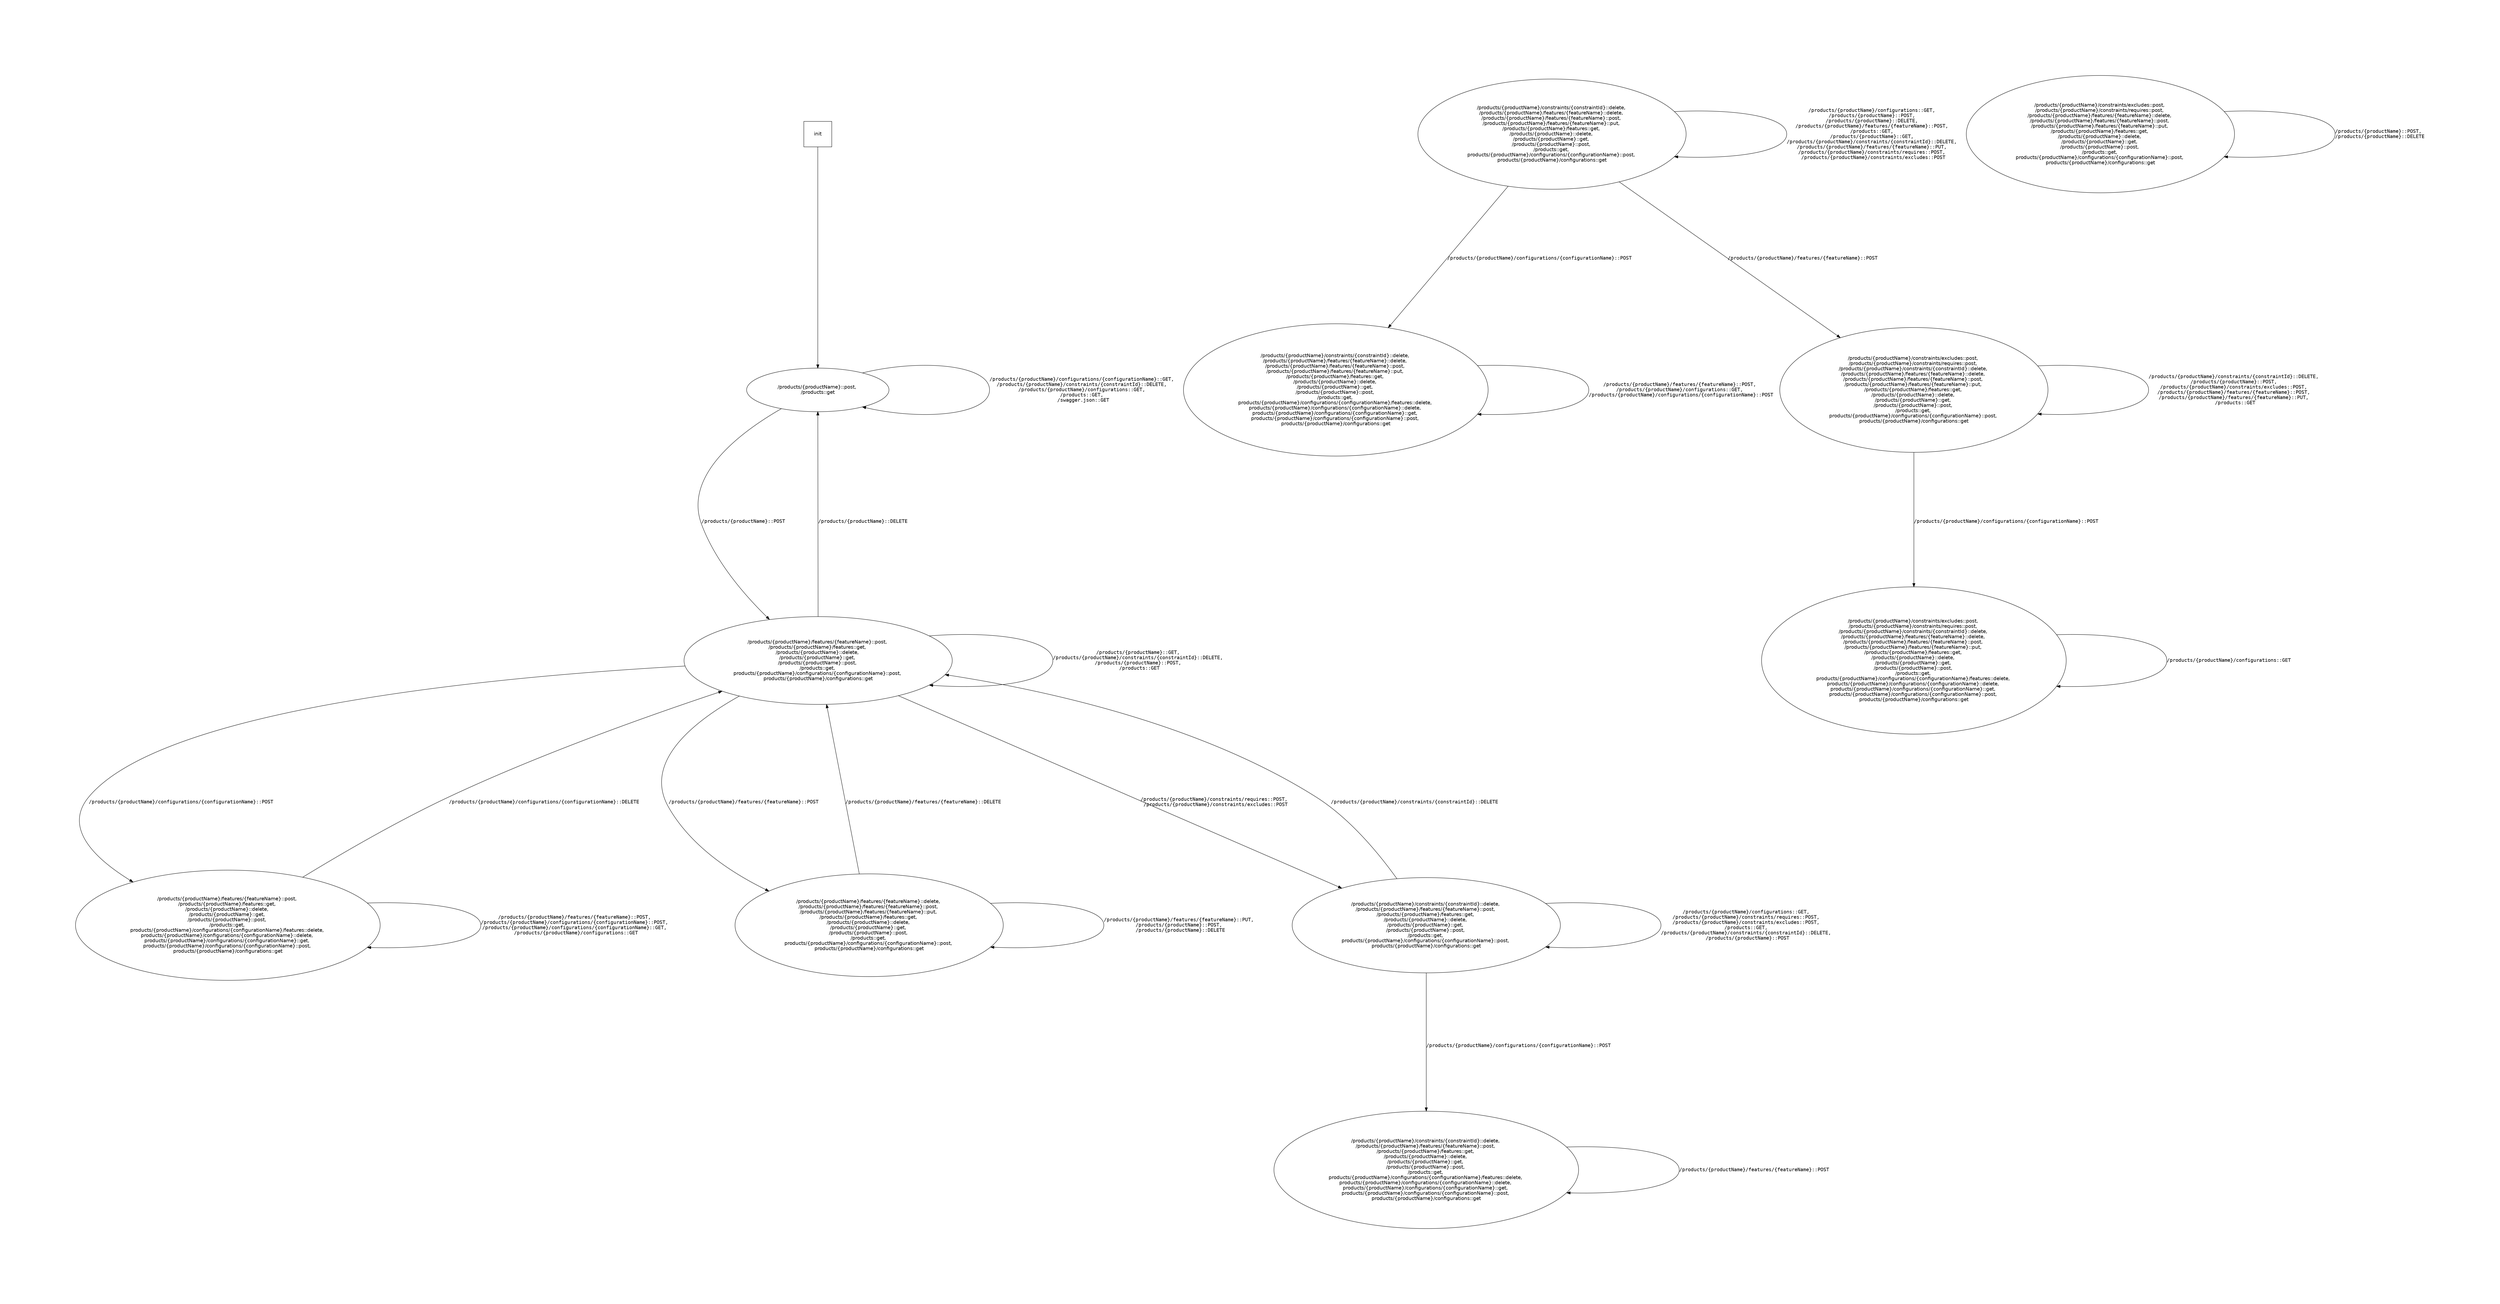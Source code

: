 digraph {
beautify=true
graph [pad="3", nodesep="4", ranksep="5"]
node [ margin=0.4 fontname=Helvetica ]
edge [fontname=Courier fontsize=14]
init [shape=box]
"/products/{productName}/constraints/{constraintId}::delete, \n/products/{productName}/features/{featureName}::delete, \n/products/{productName}/features/{featureName}::post, \n/products/{productName}/features/{featureName}::put, \n/products/{productName}/features::get, \n/products/{productName}::delete, \n/products/{productName}::get, \n/products/{productName}::post, \n/products::get, \nproducts/{productName}/configurations/{configurationName}::post, \nproducts/{productName}/configurations::get" -> "/products/{productName}/constraints/{constraintId}::delete, \n/products/{productName}/features/{featureName}::delete, \n/products/{productName}/features/{featureName}::post, \n/products/{productName}/features/{featureName}::put, \n/products/{productName}/features::get, \n/products/{productName}::delete, \n/products/{productName}::get, \n/products/{productName}::post, \n/products::get, \nproducts/{productName}/configurations/{configurationName}::post, \nproducts/{productName}/configurations::get" [labeldistance="0.5" label="/products/{productName}/configurations::GET, \n/products/{productName}::POST, \n/products/{productName}::DELETE, \n/products/{productName}/features/{featureName}::POST, \n/products::GET, \n/products/{productName}::GET, \n/products/{productName}/constraints/{constraintId}::DELETE, \n/products/{productName}/features/{featureName}::PUT, \n/products/{productName}/constraints/requires::POST, \n/products/{productName}/constraints/excludes::POST"]
"/products/{productName}/constraints/{constraintId}::delete, \n/products/{productName}/features/{featureName}::delete, \n/products/{productName}/features/{featureName}::post, \n/products/{productName}/features/{featureName}::put, \n/products/{productName}/features::get, \n/products/{productName}::delete, \n/products/{productName}::get, \n/products/{productName}::post, \n/products::get, \nproducts/{productName}/configurations/{configurationName}::post, \nproducts/{productName}/configurations::get" -> "/products/{productName}/constraints/{constraintId}::delete, \n/products/{productName}/features/{featureName}::delete, \n/products/{productName}/features/{featureName}::post, \n/products/{productName}/features/{featureName}::put, \n/products/{productName}/features::get, \n/products/{productName}::delete, \n/products/{productName}::get, \n/products/{productName}::post, \n/products::get, \nproducts/{productName}/configurations/{configurationName}/features::delete, \nproducts/{productName}/configurations/{configurationName}::delete, \nproducts/{productName}/configurations/{configurationName}::get, \nproducts/{productName}/configurations/{configurationName}::post, \nproducts/{productName}/configurations::get" [labeldistance="0.5" label="/products/{productName}/configurations/{configurationName}::POST"]
"/products/{productName}/constraints/{constraintId}::delete, \n/products/{productName}/features/{featureName}::delete, \n/products/{productName}/features/{featureName}::post, \n/products/{productName}/features/{featureName}::put, \n/products/{productName}/features::get, \n/products/{productName}::delete, \n/products/{productName}::get, \n/products/{productName}::post, \n/products::get, \nproducts/{productName}/configurations/{configurationName}::post, \nproducts/{productName}/configurations::get" -> "/products/{productName}/constraints/excludes::post, \n/products/{productName}/constraints/requires::post, \n/products/{productName}/constraints/{constraintId}::delete, \n/products/{productName}/features/{featureName}::delete, \n/products/{productName}/features/{featureName}::post, \n/products/{productName}/features/{featureName}::put, \n/products/{productName}/features::get, \n/products/{productName}::delete, \n/products/{productName}::get, \n/products/{productName}::post, \n/products::get, \nproducts/{productName}/configurations/{configurationName}::post, \nproducts/{productName}/configurations::get" [labeldistance="0.5" label="/products/{productName}/features/{featureName}::POST"]
init -> "/products/{productName}::post, \n/products::get"
"/products/{productName}::post, \n/products::get" -> "/products/{productName}/features/{featureName}::post, \n/products/{productName}/features::get, \n/products/{productName}::delete, \n/products/{productName}::get, \n/products/{productName}::post, \n/products::get, \nproducts/{productName}/configurations/{configurationName}::post, \nproducts/{productName}/configurations::get" [labeldistance="0.5" label="/products/{productName}::POST"]
"/products/{productName}::post, \n/products::get" -> "/products/{productName}::post, \n/products::get" [labeldistance="0.5" label="/products/{productName}/configurations/{configurationName}::GET, \n/products/{productName}/constraints/{constraintId}::DELETE, \n/products/{productName}/configurations::GET, \n/products::GET, \n/swagger.json::GET"]
"/products/{productName}/features/{featureName}::post, \n/products/{productName}/features::get, \n/products/{productName}::delete, \n/products/{productName}::get, \n/products/{productName}::post, \n/products::get, \nproducts/{productName}/configurations/{configurationName}::post, \nproducts/{productName}/configurations::get" -> "/products/{productName}/features/{featureName}::post, \n/products/{productName}/features::get, \n/products/{productName}::delete, \n/products/{productName}::get, \n/products/{productName}::post, \n/products::get, \nproducts/{productName}/configurations/{configurationName}/features::delete, \nproducts/{productName}/configurations/{configurationName}::delete, \nproducts/{productName}/configurations/{configurationName}::get, \nproducts/{productName}/configurations/{configurationName}::post, \nproducts/{productName}/configurations::get" [labeldistance="0.5" label="/products/{productName}/configurations/{configurationName}::POST"]
"/products/{productName}/features/{featureName}::post, \n/products/{productName}/features::get, \n/products/{productName}::delete, \n/products/{productName}::get, \n/products/{productName}::post, \n/products::get, \nproducts/{productName}/configurations/{configurationName}::post, \nproducts/{productName}/configurations::get" -> "/products/{productName}/features/{featureName}::delete, \n/products/{productName}/features/{featureName}::post, \n/products/{productName}/features/{featureName}::put, \n/products/{productName}/features::get, \n/products/{productName}::delete, \n/products/{productName}::get, \n/products/{productName}::post, \n/products::get, \nproducts/{productName}/configurations/{configurationName}::post, \nproducts/{productName}/configurations::get" [labeldistance="0.5" label="/products/{productName}/features/{featureName}::POST"]
"/products/{productName}/features/{featureName}::post, \n/products/{productName}/features::get, \n/products/{productName}::delete, \n/products/{productName}::get, \n/products/{productName}::post, \n/products::get, \nproducts/{productName}/configurations/{configurationName}::post, \nproducts/{productName}/configurations::get" -> "/products/{productName}/constraints/{constraintId}::delete, \n/products/{productName}/features/{featureName}::post, \n/products/{productName}/features::get, \n/products/{productName}::delete, \n/products/{productName}::get, \n/products/{productName}::post, \n/products::get, \nproducts/{productName}/configurations/{configurationName}::post, \nproducts/{productName}/configurations::get" [labeldistance="0.5" label="/products/{productName}/constraints/requires::POST, \n/products/{productName}/constraints/excludes::POST"]
"/products/{productName}/features/{featureName}::post, \n/products/{productName}/features::get, \n/products/{productName}::delete, \n/products/{productName}::get, \n/products/{productName}::post, \n/products::get, \nproducts/{productName}/configurations/{configurationName}::post, \nproducts/{productName}/configurations::get" -> "/products/{productName}/features/{featureName}::post, \n/products/{productName}/features::get, \n/products/{productName}::delete, \n/products/{productName}::get, \n/products/{productName}::post, \n/products::get, \nproducts/{productName}/configurations/{configurationName}::post, \nproducts/{productName}/configurations::get" [labeldistance="0.5" label="/products/{productName}::GET, \n/products/{productName}/constraints/{constraintId}::DELETE, \n/products/{productName}::POST, \n/products::GET"]
"/products/{productName}/features/{featureName}::post, \n/products/{productName}/features::get, \n/products/{productName}::delete, \n/products/{productName}::get, \n/products/{productName}::post, \n/products::get, \nproducts/{productName}/configurations/{configurationName}::post, \nproducts/{productName}/configurations::get" -> "/products/{productName}::post, \n/products::get" [labeldistance="0.5" label="/products/{productName}::DELETE"]
"/products/{productName}/constraints/{constraintId}::delete, \n/products/{productName}/features/{featureName}::post, \n/products/{productName}/features::get, \n/products/{productName}::delete, \n/products/{productName}::get, \n/products/{productName}::post, \n/products::get, \nproducts/{productName}/configurations/{configurationName}::post, \nproducts/{productName}/configurations::get" -> "/products/{productName}/constraints/{constraintId}::delete, \n/products/{productName}/features/{featureName}::post, \n/products/{productName}/features::get, \n/products/{productName}::delete, \n/products/{productName}::get, \n/products/{productName}::post, \n/products::get, \nproducts/{productName}/configurations/{configurationName}::post, \nproducts/{productName}/configurations::get" [labeldistance="0.5" label="/products/{productName}/configurations::GET, \n/products/{productName}/constraints/requires::POST, \n/products/{productName}/constraints/excludes::POST, \n/products::GET, \n/products/{productName}/constraints/{constraintId}::DELETE, \n/products/{productName}::POST"]
"/products/{productName}/constraints/{constraintId}::delete, \n/products/{productName}/features/{featureName}::post, \n/products/{productName}/features::get, \n/products/{productName}::delete, \n/products/{productName}::get, \n/products/{productName}::post, \n/products::get, \nproducts/{productName}/configurations/{configurationName}::post, \nproducts/{productName}/configurations::get" -> "/products/{productName}/features/{featureName}::post, \n/products/{productName}/features::get, \n/products/{productName}::delete, \n/products/{productName}::get, \n/products/{productName}::post, \n/products::get, \nproducts/{productName}/configurations/{configurationName}::post, \nproducts/{productName}/configurations::get" [labeldistance="0.5" label="/products/{productName}/constraints/{constraintId}::DELETE"]
"/products/{productName}/constraints/{constraintId}::delete, \n/products/{productName}/features/{featureName}::post, \n/products/{productName}/features::get, \n/products/{productName}::delete, \n/products/{productName}::get, \n/products/{productName}::post, \n/products::get, \nproducts/{productName}/configurations/{configurationName}::post, \nproducts/{productName}/configurations::get" -> "/products/{productName}/constraints/{constraintId}::delete, \n/products/{productName}/features/{featureName}::post, \n/products/{productName}/features::get, \n/products/{productName}::delete, \n/products/{productName}::get, \n/products/{productName}::post, \n/products::get, \nproducts/{productName}/configurations/{configurationName}/features::delete, \nproducts/{productName}/configurations/{configurationName}::delete, \nproducts/{productName}/configurations/{configurationName}::get, \nproducts/{productName}/configurations/{configurationName}::post, \nproducts/{productName}/configurations::get" [labeldistance="0.5" label="/products/{productName}/configurations/{configurationName}::POST"]
"/products/{productName}/constraints/{constraintId}::delete, \n/products/{productName}/features/{featureName}::delete, \n/products/{productName}/features/{featureName}::post, \n/products/{productName}/features/{featureName}::put, \n/products/{productName}/features::get, \n/products/{productName}::delete, \n/products/{productName}::get, \n/products/{productName}::post, \n/products::get, \nproducts/{productName}/configurations/{configurationName}/features::delete, \nproducts/{productName}/configurations/{configurationName}::delete, \nproducts/{productName}/configurations/{configurationName}::get, \nproducts/{productName}/configurations/{configurationName}::post, \nproducts/{productName}/configurations::get" -> "/products/{productName}/constraints/{constraintId}::delete, \n/products/{productName}/features/{featureName}::delete, \n/products/{productName}/features/{featureName}::post, \n/products/{productName}/features/{featureName}::put, \n/products/{productName}/features::get, \n/products/{productName}::delete, \n/products/{productName}::get, \n/products/{productName}::post, \n/products::get, \nproducts/{productName}/configurations/{configurationName}/features::delete, \nproducts/{productName}/configurations/{configurationName}::delete, \nproducts/{productName}/configurations/{configurationName}::get, \nproducts/{productName}/configurations/{configurationName}::post, \nproducts/{productName}/configurations::get" [labeldistance="0.5" label="/products/{productName}/features/{featureName}::POST, \n/products/{productName}/configurations::GET, \n/products/{productName}/configurations/{configurationName}::POST"]
"/products/{productName}/features/{featureName}::post, \n/products/{productName}/features::get, \n/products/{productName}::delete, \n/products/{productName}::get, \n/products/{productName}::post, \n/products::get, \nproducts/{productName}/configurations/{configurationName}/features::delete, \nproducts/{productName}/configurations/{configurationName}::delete, \nproducts/{productName}/configurations/{configurationName}::get, \nproducts/{productName}/configurations/{configurationName}::post, \nproducts/{productName}/configurations::get" -> "/products/{productName}/features/{featureName}::post, \n/products/{productName}/features::get, \n/products/{productName}::delete, \n/products/{productName}::get, \n/products/{productName}::post, \n/products::get, \nproducts/{productName}/configurations/{configurationName}/features::delete, \nproducts/{productName}/configurations/{configurationName}::delete, \nproducts/{productName}/configurations/{configurationName}::get, \nproducts/{productName}/configurations/{configurationName}::post, \nproducts/{productName}/configurations::get" [labeldistance="0.5" label="/products/{productName}/features/{featureName}::POST, \n/products/{productName}/configurations/{configurationName}::POST, \n/products/{productName}/configurations/{configurationName}::GET, \n/products/{productName}/configurations::GET"]
"/products/{productName}/features/{featureName}::post, \n/products/{productName}/features::get, \n/products/{productName}::delete, \n/products/{productName}::get, \n/products/{productName}::post, \n/products::get, \nproducts/{productName}/configurations/{configurationName}/features::delete, \nproducts/{productName}/configurations/{configurationName}::delete, \nproducts/{productName}/configurations/{configurationName}::get, \nproducts/{productName}/configurations/{configurationName}::post, \nproducts/{productName}/configurations::get" -> "/products/{productName}/features/{featureName}::post, \n/products/{productName}/features::get, \n/products/{productName}::delete, \n/products/{productName}::get, \n/products/{productName}::post, \n/products::get, \nproducts/{productName}/configurations/{configurationName}::post, \nproducts/{productName}/configurations::get" [labeldistance="0.5" label="/products/{productName}/configurations/{configurationName}::DELETE"]
"/products/{productName}/features/{featureName}::delete, \n/products/{productName}/features/{featureName}::post, \n/products/{productName}/features/{featureName}::put, \n/products/{productName}/features::get, \n/products/{productName}::delete, \n/products/{productName}::get, \n/products/{productName}::post, \n/products::get, \nproducts/{productName}/configurations/{configurationName}::post, \nproducts/{productName}/configurations::get" -> "/products/{productName}/features/{featureName}::post, \n/products/{productName}/features::get, \n/products/{productName}::delete, \n/products/{productName}::get, \n/products/{productName}::post, \n/products::get, \nproducts/{productName}/configurations/{configurationName}::post, \nproducts/{productName}/configurations::get" [labeldistance="0.5" label="/products/{productName}/features/{featureName}::DELETE"]
"/products/{productName}/features/{featureName}::delete, \n/products/{productName}/features/{featureName}::post, \n/products/{productName}/features/{featureName}::put, \n/products/{productName}/features::get, \n/products/{productName}::delete, \n/products/{productName}::get, \n/products/{productName}::post, \n/products::get, \nproducts/{productName}/configurations/{configurationName}::post, \nproducts/{productName}/configurations::get" -> "/products/{productName}/features/{featureName}::delete, \n/products/{productName}/features/{featureName}::post, \n/products/{productName}/features/{featureName}::put, \n/products/{productName}/features::get, \n/products/{productName}::delete, \n/products/{productName}::get, \n/products/{productName}::post, \n/products::get, \nproducts/{productName}/configurations/{configurationName}::post, \nproducts/{productName}/configurations::get" [labeldistance="0.5" label="/products/{productName}/features/{featureName}::PUT, \n/products/{productName}::POST, \n/products/{productName}::DELETE"]
"/products/{productName}/constraints/excludes::post, \n/products/{productName}/constraints/requires::post, \n/products/{productName}/constraints/{constraintId}::delete, \n/products/{productName}/features/{featureName}::delete, \n/products/{productName}/features/{featureName}::post, \n/products/{productName}/features/{featureName}::put, \n/products/{productName}/features::get, \n/products/{productName}::delete, \n/products/{productName}::get, \n/products/{productName}::post, \n/products::get, \nproducts/{productName}/configurations/{configurationName}::post, \nproducts/{productName}/configurations::get" -> "/products/{productName}/constraints/excludes::post, \n/products/{productName}/constraints/requires::post, \n/products/{productName}/constraints/{constraintId}::delete, \n/products/{productName}/features/{featureName}::delete, \n/products/{productName}/features/{featureName}::post, \n/products/{productName}/features/{featureName}::put, \n/products/{productName}/features::get, \n/products/{productName}::delete, \n/products/{productName}::get, \n/products/{productName}::post, \n/products::get, \nproducts/{productName}/configurations/{configurationName}::post, \nproducts/{productName}/configurations::get" [labeldistance="0.5" label="/products/{productName}/constraints/{constraintId}::DELETE, \n/products/{productName}::POST, \n/products/{productName}/constraints/excludes::POST, \n/products/{productName}/features/{featureName}::POST, \n/products/{productName}/features/{featureName}::PUT, \n/products::GET"]
"/products/{productName}/constraints/excludes::post, \n/products/{productName}/constraints/requires::post, \n/products/{productName}/constraints/{constraintId}::delete, \n/products/{productName}/features/{featureName}::delete, \n/products/{productName}/features/{featureName}::post, \n/products/{productName}/features/{featureName}::put, \n/products/{productName}/features::get, \n/products/{productName}::delete, \n/products/{productName}::get, \n/products/{productName}::post, \n/products::get, \nproducts/{productName}/configurations/{configurationName}::post, \nproducts/{productName}/configurations::get" -> "/products/{productName}/constraints/excludes::post, \n/products/{productName}/constraints/requires::post, \n/products/{productName}/constraints/{constraintId}::delete, \n/products/{productName}/features/{featureName}::delete, \n/products/{productName}/features/{featureName}::post, \n/products/{productName}/features/{featureName}::put, \n/products/{productName}/features::get, \n/products/{productName}::delete, \n/products/{productName}::get, \n/products/{productName}::post, \n/products::get, \nproducts/{productName}/configurations/{configurationName}/features::delete, \nproducts/{productName}/configurations/{configurationName}::delete, \nproducts/{productName}/configurations/{configurationName}::get, \nproducts/{productName}/configurations/{configurationName}::post, \nproducts/{productName}/configurations::get" [labeldistance="0.5" label="/products/{productName}/configurations/{configurationName}::POST"]
"/products/{productName}/constraints/excludes::post, \n/products/{productName}/constraints/requires::post, \n/products/{productName}/features/{featureName}::delete, \n/products/{productName}/features/{featureName}::post, \n/products/{productName}/features/{featureName}::put, \n/products/{productName}/features::get, \n/products/{productName}::delete, \n/products/{productName}::get, \n/products/{productName}::post, \n/products::get, \nproducts/{productName}/configurations/{configurationName}::post, \nproducts/{productName}/configurations::get" -> "/products/{productName}/constraints/excludes::post, \n/products/{productName}/constraints/requires::post, \n/products/{productName}/features/{featureName}::delete, \n/products/{productName}/features/{featureName}::post, \n/products/{productName}/features/{featureName}::put, \n/products/{productName}/features::get, \n/products/{productName}::delete, \n/products/{productName}::get, \n/products/{productName}::post, \n/products::get, \nproducts/{productName}/configurations/{configurationName}::post, \nproducts/{productName}/configurations::get" [labeldistance="0.5" label="/products/{productName}::POST, \n/products/{productName}::DELETE"]
"/products/{productName}/constraints/{constraintId}::delete, \n/products/{productName}/features/{featureName}::post, \n/products/{productName}/features::get, \n/products/{productName}::delete, \n/products/{productName}::get, \n/products/{productName}::post, \n/products::get, \nproducts/{productName}/configurations/{configurationName}/features::delete, \nproducts/{productName}/configurations/{configurationName}::delete, \nproducts/{productName}/configurations/{configurationName}::get, \nproducts/{productName}/configurations/{configurationName}::post, \nproducts/{productName}/configurations::get" -> "/products/{productName}/constraints/{constraintId}::delete, \n/products/{productName}/features/{featureName}::post, \n/products/{productName}/features::get, \n/products/{productName}::delete, \n/products/{productName}::get, \n/products/{productName}::post, \n/products::get, \nproducts/{productName}/configurations/{configurationName}/features::delete, \nproducts/{productName}/configurations/{configurationName}::delete, \nproducts/{productName}/configurations/{configurationName}::get, \nproducts/{productName}/configurations/{configurationName}::post, \nproducts/{productName}/configurations::get" [labeldistance="0.5" label="/products/{productName}/features/{featureName}::POST"]
"/products/{productName}/constraints/excludes::post, \n/products/{productName}/constraints/requires::post, \n/products/{productName}/constraints/{constraintId}::delete, \n/products/{productName}/features/{featureName}::delete, \n/products/{productName}/features/{featureName}::post, \n/products/{productName}/features/{featureName}::put, \n/products/{productName}/features::get, \n/products/{productName}::delete, \n/products/{productName}::get, \n/products/{productName}::post, \n/products::get, \nproducts/{productName}/configurations/{configurationName}/features::delete, \nproducts/{productName}/configurations/{configurationName}::delete, \nproducts/{productName}/configurations/{configurationName}::get, \nproducts/{productName}/configurations/{configurationName}::post, \nproducts/{productName}/configurations::get" -> "/products/{productName}/constraints/excludes::post, \n/products/{productName}/constraints/requires::post, \n/products/{productName}/constraints/{constraintId}::delete, \n/products/{productName}/features/{featureName}::delete, \n/products/{productName}/features/{featureName}::post, \n/products/{productName}/features/{featureName}::put, \n/products/{productName}/features::get, \n/products/{productName}::delete, \n/products/{productName}::get, \n/products/{productName}::post, \n/products::get, \nproducts/{productName}/configurations/{configurationName}/features::delete, \nproducts/{productName}/configurations/{configurationName}::delete, \nproducts/{productName}/configurations/{configurationName}::get, \nproducts/{productName}/configurations/{configurationName}::post, \nproducts/{productName}/configurations::get" [labeldistance="0.5" label="/products/{productName}/configurations::GET"]
}